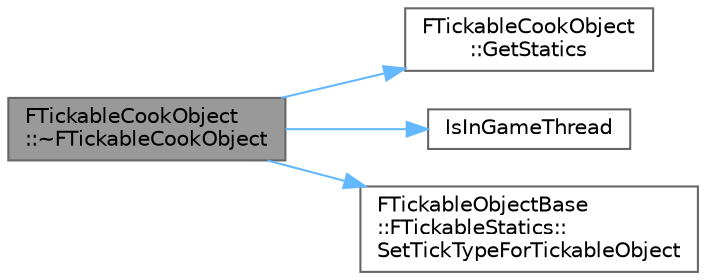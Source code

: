 digraph "FTickableCookObject::~FTickableCookObject"
{
 // INTERACTIVE_SVG=YES
 // LATEX_PDF_SIZE
  bgcolor="transparent";
  edge [fontname=Helvetica,fontsize=10,labelfontname=Helvetica,labelfontsize=10];
  node [fontname=Helvetica,fontsize=10,shape=box,height=0.2,width=0.4];
  rankdir="LR";
  Node1 [id="Node000001",label="FTickableCookObject\l::~FTickableCookObject",height=0.2,width=0.4,color="gray40", fillcolor="grey60", style="filled", fontcolor="black",tooltip="Removes this instance from the static array of tickable objects."];
  Node1 -> Node2 [id="edge1_Node000001_Node000002",color="steelblue1",style="solid",tooltip=" "];
  Node2 [id="Node000002",label="FTickableCookObject\l::GetStatics",height=0.2,width=0.4,color="grey40", fillcolor="white", style="filled",URL="$df/d87/classFTickableCookObject.html#a6c309bd5bc33eb167ac94c9b3e4d58db",tooltip="Returns the tracking struct for this type."];
  Node1 -> Node3 [id="edge2_Node000001_Node000003",color="steelblue1",style="solid",tooltip=" "];
  Node3 [id="Node000003",label="IsInGameThread",height=0.2,width=0.4,color="grey40", fillcolor="white", style="filled",URL="$d5/d8c/CoreGlobals_8h.html#aef9b701034d58fd883a90af440707365",tooltip=" "];
  Node1 -> Node4 [id="edge3_Node000001_Node000004",color="steelblue1",style="solid",tooltip=" "];
  Node4 [id="Node000004",label="FTickableObjectBase\l::FTickableStatics::\lSetTickTypeForTickableObject",height=0.2,width=0.4,color="grey40", fillcolor="white", style="filled",URL="$d0/d95/structFTickableObjectBase_1_1FTickableStatics.html#a94c8a77cc33df9e0289ccd461e0be35f",tooltip="Call from anywhere to lock critical sections and set the tick type for an object which could modify b..."];
}
